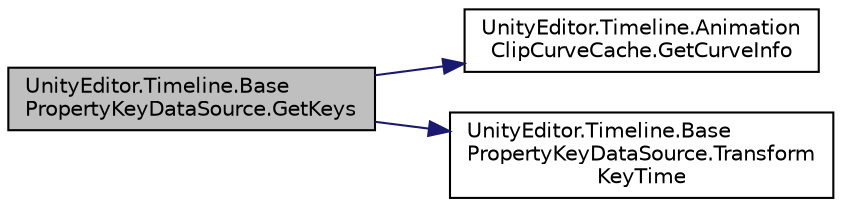 digraph "UnityEditor.Timeline.BasePropertyKeyDataSource.GetKeys"
{
 // LATEX_PDF_SIZE
  edge [fontname="Helvetica",fontsize="10",labelfontname="Helvetica",labelfontsize="10"];
  node [fontname="Helvetica",fontsize="10",shape=record];
  rankdir="LR";
  Node1 [label="UnityEditor.Timeline.Base\lPropertyKeyDataSource.GetKeys",height=0.2,width=0.4,color="black", fillcolor="grey75", style="filled", fontcolor="black",tooltip=" "];
  Node1 -> Node2 [color="midnightblue",fontsize="10",style="solid",fontname="Helvetica"];
  Node2 [label="UnityEditor.Timeline.Animation\lClipCurveCache.GetCurveInfo",height=0.2,width=0.4,color="black", fillcolor="white", style="filled",URL="$class_unity_editor_1_1_timeline_1_1_animation_clip_curve_cache.html#a19f259b1ca5d2bed08eddcfcd356be85",tooltip=" "];
  Node1 -> Node3 [color="midnightblue",fontsize="10",style="solid",fontname="Helvetica"];
  Node3 [label="UnityEditor.Timeline.Base\lPropertyKeyDataSource.Transform\lKeyTime",height=0.2,width=0.4,color="black", fillcolor="white", style="filled",URL="$class_unity_editor_1_1_timeline_1_1_base_property_key_data_source.html#a429eb289b8abacc914ab36e9a0e689ed",tooltip=" "];
}

